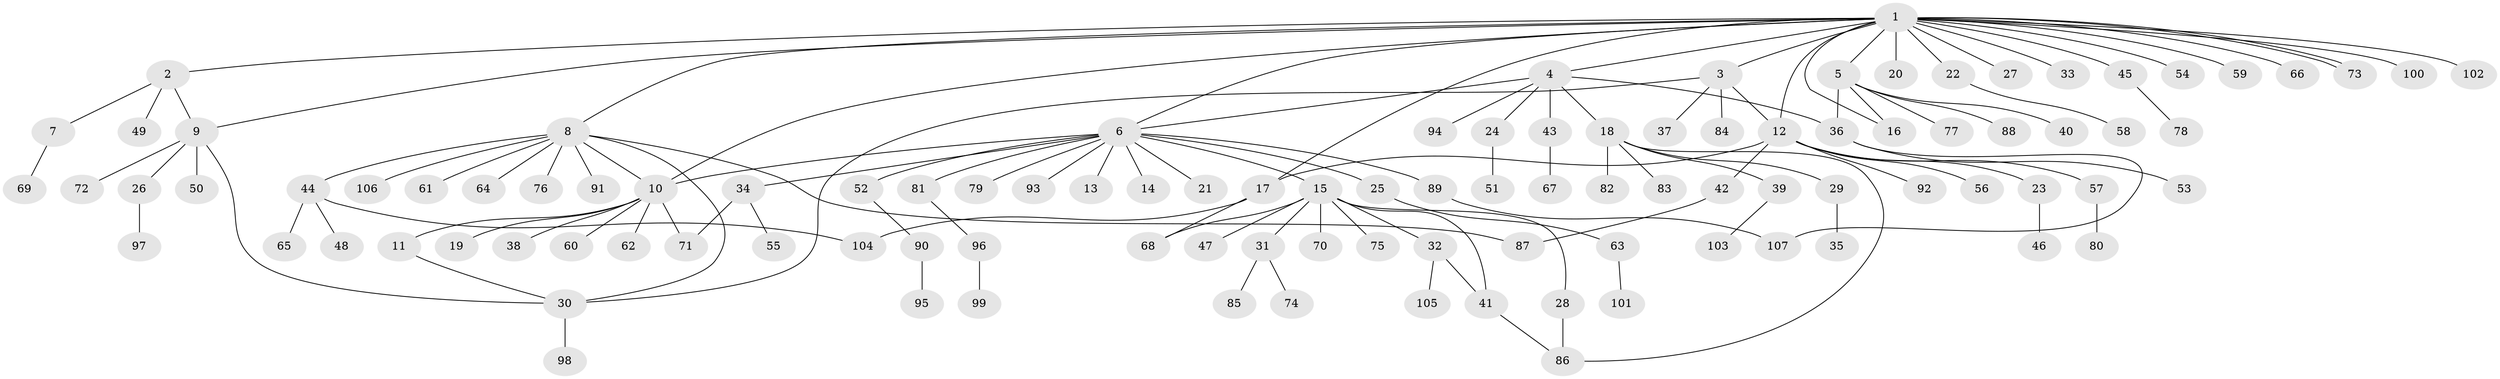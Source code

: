 // coarse degree distribution, {19: 0.012345679012345678, 3: 0.037037037037037035, 4: 0.024691358024691357, 18: 0.012345679012345678, 5: 0.037037037037037035, 1: 0.6296296296296297, 16: 0.012345679012345678, 2: 0.19753086419753085, 8: 0.024691358024691357, 6: 0.012345679012345678}
// Generated by graph-tools (version 1.1) at 2025/23/03/03/25 07:23:55]
// undirected, 107 vertices, 126 edges
graph export_dot {
graph [start="1"]
  node [color=gray90,style=filled];
  1;
  2;
  3;
  4;
  5;
  6;
  7;
  8;
  9;
  10;
  11;
  12;
  13;
  14;
  15;
  16;
  17;
  18;
  19;
  20;
  21;
  22;
  23;
  24;
  25;
  26;
  27;
  28;
  29;
  30;
  31;
  32;
  33;
  34;
  35;
  36;
  37;
  38;
  39;
  40;
  41;
  42;
  43;
  44;
  45;
  46;
  47;
  48;
  49;
  50;
  51;
  52;
  53;
  54;
  55;
  56;
  57;
  58;
  59;
  60;
  61;
  62;
  63;
  64;
  65;
  66;
  67;
  68;
  69;
  70;
  71;
  72;
  73;
  74;
  75;
  76;
  77;
  78;
  79;
  80;
  81;
  82;
  83;
  84;
  85;
  86;
  87;
  88;
  89;
  90;
  91;
  92;
  93;
  94;
  95;
  96;
  97;
  98;
  99;
  100;
  101;
  102;
  103;
  104;
  105;
  106;
  107;
  1 -- 2;
  1 -- 3;
  1 -- 4;
  1 -- 5;
  1 -- 6;
  1 -- 8;
  1 -- 9;
  1 -- 10;
  1 -- 12;
  1 -- 16;
  1 -- 17;
  1 -- 20;
  1 -- 22;
  1 -- 27;
  1 -- 33;
  1 -- 45;
  1 -- 54;
  1 -- 59;
  1 -- 66;
  1 -- 73;
  1 -- 73;
  1 -- 100;
  1 -- 102;
  2 -- 7;
  2 -- 9;
  2 -- 49;
  3 -- 12;
  3 -- 30;
  3 -- 37;
  3 -- 84;
  4 -- 6;
  4 -- 18;
  4 -- 24;
  4 -- 36;
  4 -- 43;
  4 -- 94;
  5 -- 16;
  5 -- 36;
  5 -- 40;
  5 -- 77;
  5 -- 88;
  6 -- 10;
  6 -- 13;
  6 -- 14;
  6 -- 15;
  6 -- 21;
  6 -- 25;
  6 -- 34;
  6 -- 52;
  6 -- 79;
  6 -- 81;
  6 -- 89;
  6 -- 93;
  7 -- 69;
  8 -- 10;
  8 -- 30;
  8 -- 44;
  8 -- 61;
  8 -- 64;
  8 -- 76;
  8 -- 87;
  8 -- 91;
  8 -- 106;
  9 -- 26;
  9 -- 30;
  9 -- 50;
  9 -- 72;
  10 -- 11;
  10 -- 19;
  10 -- 38;
  10 -- 60;
  10 -- 62;
  10 -- 71;
  11 -- 30;
  12 -- 17;
  12 -- 23;
  12 -- 42;
  12 -- 56;
  12 -- 57;
  12 -- 92;
  15 -- 28;
  15 -- 31;
  15 -- 32;
  15 -- 41;
  15 -- 47;
  15 -- 68;
  15 -- 70;
  15 -- 75;
  17 -- 68;
  17 -- 104;
  18 -- 29;
  18 -- 39;
  18 -- 82;
  18 -- 83;
  18 -- 86;
  22 -- 58;
  23 -- 46;
  24 -- 51;
  25 -- 63;
  26 -- 97;
  28 -- 86;
  29 -- 35;
  30 -- 98;
  31 -- 74;
  31 -- 85;
  32 -- 41;
  32 -- 105;
  34 -- 55;
  34 -- 71;
  36 -- 53;
  36 -- 107;
  39 -- 103;
  41 -- 86;
  42 -- 87;
  43 -- 67;
  44 -- 48;
  44 -- 65;
  44 -- 104;
  45 -- 78;
  52 -- 90;
  57 -- 80;
  63 -- 101;
  81 -- 96;
  89 -- 107;
  90 -- 95;
  96 -- 99;
}
